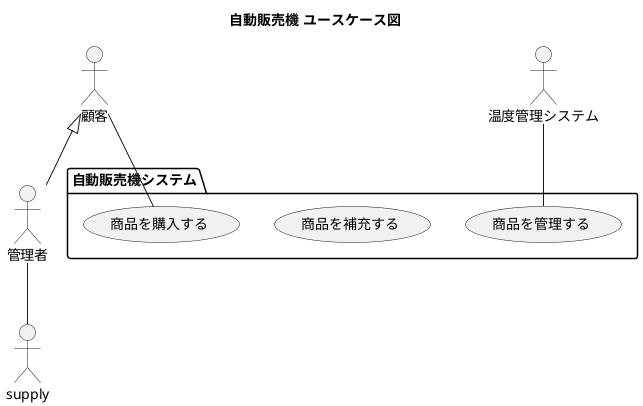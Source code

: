 @startuml
title 自動販売機 ユースケース図

actor 顧客 as customer
actor 管理者 as admin
actor 温度管理システム as thersys

package "自動販売機システム" {
    usecase (商品を購入する) as buy
    usecase (商品を補充する) as supple
    usecase (商品を管理する) as thermana
}

customer <|-- admin

customer -- buy
admin -- supply
thersys -- thermana

@enduml

